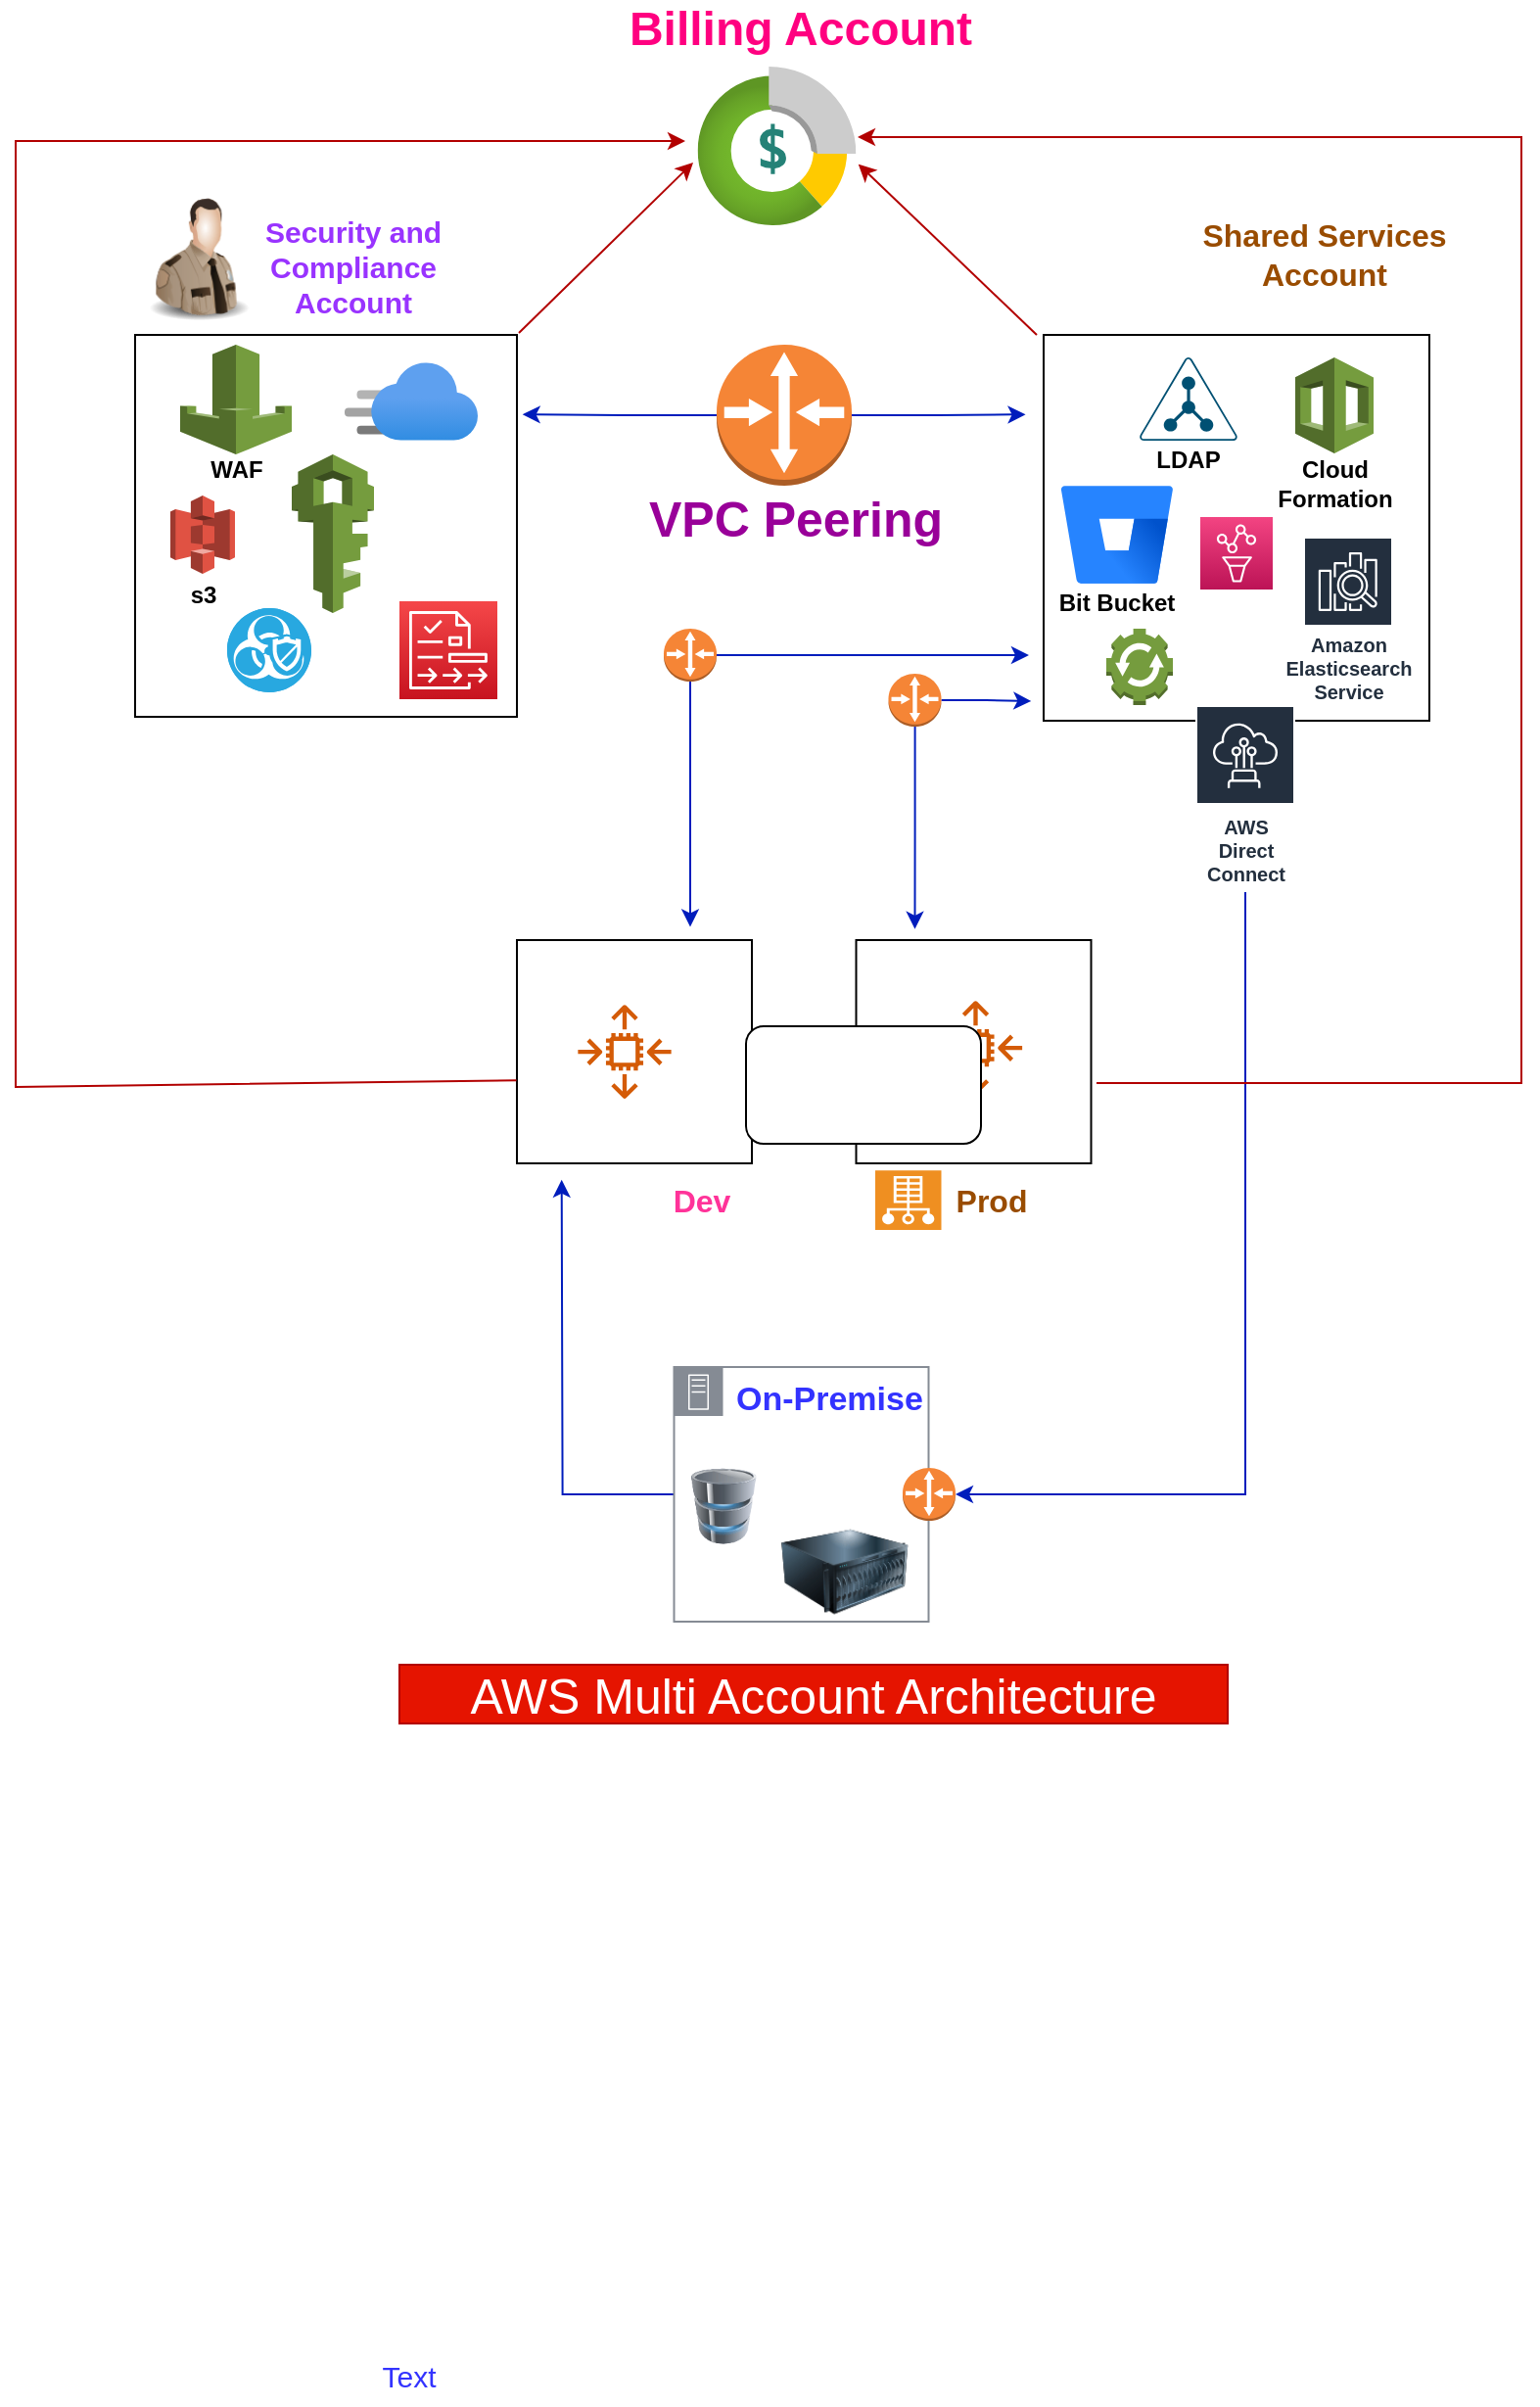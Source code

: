 <mxfile version="20.0.1" type="github">
  <diagram id="prtHgNgQTEPvFCAcTncT" name="Page-1">
    <mxGraphModel dx="2037" dy="1099" grid="0" gridSize="10" guides="1" tooltips="1" connect="1" arrows="1" fold="1" page="1" pageScale="1" pageWidth="827" pageHeight="1169" math="0" shadow="0">
      <root>
        <mxCell id="0" />
        <mxCell id="1" parent="0" />
        <mxCell id="WFpbNeZ7fb5WtR8EpIsN-1" value="" style="whiteSpace=wrap;html=1;aspect=fixed;" parent="1" vertex="1">
          <mxGeometry x="102" y="181" width="195" height="195" as="geometry" />
        </mxCell>
        <mxCell id="WFpbNeZ7fb5WtR8EpIsN-3" value="" style="outlineConnect=0;dashed=0;verticalLabelPosition=bottom;verticalAlign=top;align=center;html=1;shape=mxgraph.aws3.waf;fillColor=#759C3E;gradientColor=none;" parent="1" vertex="1">
          <mxGeometry x="125" y="186" width="57" height="56" as="geometry" />
        </mxCell>
        <mxCell id="WFpbNeZ7fb5WtR8EpIsN-4" value="&lt;b&gt;WAF&lt;/b&gt;" style="text;html=1;strokeColor=none;fillColor=none;align=center;verticalAlign=middle;whiteSpace=wrap;rounded=0;" parent="1" vertex="1">
          <mxGeometry x="123.5" y="235" width="60" height="30" as="geometry" />
        </mxCell>
        <mxCell id="WFpbNeZ7fb5WtR8EpIsN-5" value="" style="outlineConnect=0;dashed=0;verticalLabelPosition=bottom;verticalAlign=top;align=center;html=1;shape=mxgraph.aws3.s3;fillColor=#E05243;gradientColor=none;" parent="1" vertex="1">
          <mxGeometry x="120" y="263" width="33" height="40" as="geometry" />
        </mxCell>
        <mxCell id="WFpbNeZ7fb5WtR8EpIsN-6" value="&lt;b&gt;s3&lt;/b&gt;" style="text;html=1;strokeColor=none;fillColor=none;align=center;verticalAlign=middle;whiteSpace=wrap;rounded=0;" parent="1" vertex="1">
          <mxGeometry x="106.5" y="299" width="60" height="30" as="geometry" />
        </mxCell>
        <mxCell id="WFpbNeZ7fb5WtR8EpIsN-7" value="" style="aspect=fixed;html=1;points=[];align=center;image;fontSize=12;image=img/lib/azure2/app_services/CDN_Profiles.svg;" parent="1" vertex="1">
          <mxGeometry x="209" y="195" width="68" height="40" as="geometry" />
        </mxCell>
        <mxCell id="WFpbNeZ7fb5WtR8EpIsN-11" value="" style="fillColor=#28A8E0;verticalLabelPosition=bottom;sketch=0;html=1;strokeColor=#ffffff;verticalAlign=top;align=center;points=[[0.145,0.145,0],[0.5,0,0],[0.855,0.145,0],[1,0.5,0],[0.855,0.855,0],[0.5,1,0],[0.145,0.855,0],[0,0.5,0]];pointerEvents=1;shape=mxgraph.cisco_safe.compositeIcon;bgIcon=ellipse;resIcon=mxgraph.cisco_safe.capability.anti_virus;" parent="1" vertex="1">
          <mxGeometry x="149" y="320.5" width="43" height="43" as="geometry" />
        </mxCell>
        <mxCell id="WFpbNeZ7fb5WtR8EpIsN-12" value="" style="outlineConnect=0;dashed=0;verticalLabelPosition=bottom;verticalAlign=top;align=center;html=1;shape=mxgraph.aws3.iam;fillColor=#759C3E;gradientColor=none;" parent="1" vertex="1">
          <mxGeometry x="182" y="242" width="42" height="81" as="geometry" />
        </mxCell>
        <mxCell id="WFpbNeZ7fb5WtR8EpIsN-13" value="" style="sketch=0;points=[[0,0,0],[0.25,0,0],[0.5,0,0],[0.75,0,0],[1,0,0],[0,1,0],[0.25,1,0],[0.5,1,0],[0.75,1,0],[1,1,0],[0,0.25,0],[0,0.5,0],[0,0.75,0],[1,0.25,0],[1,0.5,0],[1,0.75,0]];outlineConnect=0;fontColor=#232F3E;gradientColor=#F54749;gradientDirection=north;fillColor=#C7131F;strokeColor=#ffffff;dashed=0;verticalLabelPosition=bottom;verticalAlign=top;align=center;html=1;fontSize=12;fontStyle=0;aspect=fixed;shape=mxgraph.aws4.resourceIcon;resIcon=mxgraph.aws4.audit_manager;" parent="1" vertex="1">
          <mxGeometry x="237" y="317" width="50" height="50" as="geometry" />
        </mxCell>
        <mxCell id="WFpbNeZ7fb5WtR8EpIsN-16" value="" style="aspect=fixed;html=1;points=[];align=center;image;fontSize=12;image=img/lib/azure2/general/Cost_Management_and_Billing.svg;" parent="1" vertex="1">
          <mxGeometry x="389.25" y="44" width="81" height="81" as="geometry" />
        </mxCell>
        <mxCell id="WFpbNeZ7fb5WtR8EpIsN-22" value="&lt;font style=&quot;font-size: 24px;&quot; color=&quot;#FF0080&quot;&gt;&lt;b&gt;Billing Account&lt;/b&gt;&lt;/font&gt;" style="text;html=1;strokeColor=none;fillColor=none;align=center;verticalAlign=middle;whiteSpace=wrap;rounded=0;" parent="1" vertex="1">
          <mxGeometry x="324.25" y="10" width="236" height="30" as="geometry" />
        </mxCell>
        <mxCell id="WFpbNeZ7fb5WtR8EpIsN-23" value="" style="whiteSpace=wrap;html=1;aspect=fixed;" parent="1" vertex="1">
          <mxGeometry x="566" y="181" width="197" height="197" as="geometry" />
        </mxCell>
        <mxCell id="WFpbNeZ7fb5WtR8EpIsN-24" value="" style="shape=image;html=1;verticalAlign=top;verticalLabelPosition=bottom;labelBackgroundColor=#ffffff;imageAspect=0;aspect=fixed;image=https://cdn1.iconfinder.com/data/icons/unicons-line-vol-2/24/data-sharing-128.png" parent="1" vertex="1">
          <mxGeometry x="562.5" y="99" width="82" height="82" as="geometry" />
        </mxCell>
        <mxCell id="WFpbNeZ7fb5WtR8EpIsN-25" value="&lt;font style=&quot;font-size: 15px;&quot; color=&quot;#9933FF&quot;&gt;&lt;b&gt;Security and Compliance Account&lt;/b&gt;&lt;/font&gt;" style="text;html=1;strokeColor=none;fillColor=none;align=center;verticalAlign=middle;whiteSpace=wrap;rounded=0;" parent="1" vertex="1">
          <mxGeometry x="148.5" y="131" width="128.5" height="30" as="geometry" />
        </mxCell>
        <mxCell id="WFpbNeZ7fb5WtR8EpIsN-26" value="&lt;font style=&quot;font-size: 16px;&quot; color=&quot;#994C00&quot;&gt;Shared Services Account&lt;/font&gt;" style="text;html=1;strokeColor=none;fillColor=none;align=center;verticalAlign=middle;whiteSpace=wrap;rounded=0;fontStyle=1" parent="1" vertex="1">
          <mxGeometry x="644.5" y="125" width="128.5" height="30" as="geometry" />
        </mxCell>
        <mxCell id="WFpbNeZ7fb5WtR8EpIsN-28" value="" style="pointerEvents=1;shadow=0;dashed=0;html=1;strokeColor=none;fillColor=#EF8F21;labelPosition=center;verticalLabelPosition=bottom;verticalAlign=top;align=center;outlineConnect=0;shape=mxgraph.veeam.production_site;" parent="1" vertex="1">
          <mxGeometry x="480" y="607.6" width="33.75" height="30.4" as="geometry" />
        </mxCell>
        <mxCell id="WFpbNeZ7fb5WtR8EpIsN-29" value="" style="points=[[0.5,0,0],[0.765,0.48,0],[0.99,0.98,0],[0.5,1,0],[0.01,0.98,0],[0.235,0.48,0]];verticalLabelPosition=bottom;sketch=0;html=1;verticalAlign=top;aspect=fixed;align=center;pointerEvents=1;shape=mxgraph.cisco19.ldap;fillColor=#005073;strokeColor=none;" parent="1" vertex="1">
          <mxGeometry x="615" y="192.5" width="50" height="42.5" as="geometry" />
        </mxCell>
        <mxCell id="WFpbNeZ7fb5WtR8EpIsN-30" value="&lt;b&gt;LDAP&lt;/b&gt;" style="text;html=1;strokeColor=none;fillColor=none;align=center;verticalAlign=middle;whiteSpace=wrap;rounded=0;" parent="1" vertex="1">
          <mxGeometry x="610" y="230" width="60" height="30" as="geometry" />
        </mxCell>
        <mxCell id="WFpbNeZ7fb5WtR8EpIsN-31" value="" style="image;image=img/lib/atlassian/Bitbucket_Logo.svg;" parent="1" vertex="1">
          <mxGeometry x="575" y="258" width="57" height="50" as="geometry" />
        </mxCell>
        <mxCell id="WFpbNeZ7fb5WtR8EpIsN-33" value="" style="outlineConnect=0;dashed=0;verticalLabelPosition=bottom;verticalAlign=top;align=center;html=1;shape=mxgraph.aws3.cloudformation;fillColor=#759C3E;gradientColor=none;" parent="1" vertex="1">
          <mxGeometry x="694.5" y="192.5" width="40" height="49" as="geometry" />
        </mxCell>
        <mxCell id="WFpbNeZ7fb5WtR8EpIsN-34" value="Cloud Formation" style="text;html=1;strokeColor=none;fillColor=none;align=center;verticalAlign=middle;whiteSpace=wrap;rounded=0;fontStyle=1" parent="1" vertex="1">
          <mxGeometry x="684.5" y="241.5" width="60" height="30" as="geometry" />
        </mxCell>
        <mxCell id="WFpbNeZ7fb5WtR8EpIsN-35" value="&lt;b&gt;Bit Bucket&lt;/b&gt;" style="text;html=1;strokeColor=none;fillColor=none;align=center;verticalAlign=middle;whiteSpace=wrap;rounded=0;" parent="1" vertex="1">
          <mxGeometry x="571.25" y="303" width="64.5" height="30" as="geometry" />
        </mxCell>
        <mxCell id="WFpbNeZ7fb5WtR8EpIsN-36" value="" style="sketch=0;points=[[0,0,0],[0.25,0,0],[0.5,0,0],[0.75,0,0],[1,0,0],[0,1,0],[0.25,1,0],[0.5,1,0],[0.75,1,0],[1,1,0],[0,0.25,0],[0,0.5,0],[0,0.75,0],[1,0.25,0],[1,0.5,0],[1,0.75,0]];points=[[0,0,0],[0.25,0,0],[0.5,0,0],[0.75,0,0],[1,0,0],[0,1,0],[0.25,1,0],[0.5,1,0],[0.75,1,0],[1,1,0],[0,0.25,0],[0,0.5,0],[0,0.75,0],[1,0.25,0],[1,0.5,0],[1,0.75,0]];outlineConnect=0;fontColor=#232F3E;gradientColor=#F34482;gradientDirection=north;fillColor=#BC1356;strokeColor=#ffffff;dashed=0;verticalLabelPosition=bottom;verticalAlign=top;align=center;html=1;fontSize=12;fontStyle=0;aspect=fixed;shape=mxgraph.aws4.resourceIcon;resIcon=mxgraph.aws4.managed_service_for_prometheus;" parent="1" vertex="1">
          <mxGeometry x="646" y="274" width="37" height="37" as="geometry" />
        </mxCell>
        <mxCell id="WFpbNeZ7fb5WtR8EpIsN-37" value="Amazon Elasticsearch Service" style="sketch=0;outlineConnect=0;fontColor=#232F3E;gradientColor=none;strokeColor=#ffffff;fillColor=#232F3E;dashed=0;verticalLabelPosition=middle;verticalAlign=bottom;align=center;html=1;whiteSpace=wrap;fontSize=10;fontStyle=1;spacing=3;shape=mxgraph.aws4.productIcon;prIcon=mxgraph.aws4.elasticsearch_service;" parent="1" vertex="1">
          <mxGeometry x="698.5" y="284" width="46" height="89" as="geometry" />
        </mxCell>
        <mxCell id="WFpbNeZ7fb5WtR8EpIsN-38" value="" style="outlineConnect=0;dashed=0;verticalLabelPosition=bottom;verticalAlign=top;align=center;html=1;shape=mxgraph.aws3.automation;fillColor=#759C3E;gradientColor=none;" parent="1" vertex="1">
          <mxGeometry x="598" y="331" width="34" height="39" as="geometry" />
        </mxCell>
        <mxCell id="WFpbNeZ7fb5WtR8EpIsN-39" value="" style="image;html=1;image=img/lib/clip_art/people/Security_Man_128x128.png" parent="1" vertex="1">
          <mxGeometry x="102" y="106" width="65" height="72" as="geometry" />
        </mxCell>
        <mxCell id="WFpbNeZ7fb5WtR8EpIsN-40" value="" style="rounded=0;whiteSpace=wrap;html=1;" parent="1" vertex="1">
          <mxGeometry x="470.25" y="490" width="120" height="114" as="geometry" />
        </mxCell>
        <mxCell id="WFpbNeZ7fb5WtR8EpIsN-42" value="&lt;font style=&quot;font-size: 16px;&quot; color=&quot;#994C00&quot;&gt;Prod&lt;/font&gt;" style="text;html=1;strokeColor=none;fillColor=none;align=center;verticalAlign=middle;whiteSpace=wrap;rounded=0;fontStyle=1" parent="1" vertex="1">
          <mxGeometry x="475" y="607.6" width="128.5" height="30" as="geometry" />
        </mxCell>
        <mxCell id="WFpbNeZ7fb5WtR8EpIsN-43" value="" style="sketch=0;outlineConnect=0;fontColor=#232F3E;gradientColor=none;fillColor=#D45B07;strokeColor=none;dashed=0;verticalLabelPosition=bottom;verticalAlign=top;align=center;html=1;fontSize=12;fontStyle=0;aspect=fixed;pointerEvents=1;shape=mxgraph.aws4.auto_scaling2;" parent="1" vertex="1">
          <mxGeometry x="507.25" y="521" width="48" height="48" as="geometry" />
        </mxCell>
        <mxCell id="WFpbNeZ7fb5WtR8EpIsN-44" value="" style="rounded=0;whiteSpace=wrap;html=1;" parent="1" vertex="1">
          <mxGeometry x="297" y="490" width="120" height="114" as="geometry" />
        </mxCell>
        <mxCell id="WFpbNeZ7fb5WtR8EpIsN-45" value="" style="shape=image;html=1;verticalAlign=top;verticalLabelPosition=bottom;labelBackgroundColor=#ffffff;imageAspect=0;aspect=fixed;image=https://cdn0.iconfinder.com/data/icons/communication-technology/500/code_brackets-128.png;fontSize=16;" parent="1" vertex="1">
          <mxGeometry x="324" y="590" width="66" height="66" as="geometry" />
        </mxCell>
        <mxCell id="WFpbNeZ7fb5WtR8EpIsN-46" value="&lt;font style=&quot;font-size: 16px;&quot; color=&quot;#FF3399&quot;&gt;Dev&lt;/font&gt;" style="text;html=1;strokeColor=none;fillColor=none;align=center;verticalAlign=middle;whiteSpace=wrap;rounded=0;fontStyle=1" parent="1" vertex="1">
          <mxGeometry x="335" y="608" width="113" height="30" as="geometry" />
        </mxCell>
        <mxCell id="WFpbNeZ7fb5WtR8EpIsN-48" value="" style="sketch=0;outlineConnect=0;fontColor=#232F3E;gradientColor=none;fillColor=#D45B07;strokeColor=none;dashed=0;verticalLabelPosition=bottom;verticalAlign=top;align=center;html=1;fontSize=12;fontStyle=0;aspect=fixed;pointerEvents=1;shape=mxgraph.aws4.auto_scaling2;" parent="1" vertex="1">
          <mxGeometry x="328" y="523" width="48" height="48" as="geometry" />
        </mxCell>
        <mxCell id="WFpbNeZ7fb5WtR8EpIsN-79" style="edgeStyle=orthogonalEdgeStyle;rounded=0;orthogonalLoop=1;jettySize=auto;html=1;fontSize=17;fontColor=#990099;fillColor=#0050ef;strokeColor=#001DBC;" parent="1" source="WFpbNeZ7fb5WtR8EpIsN-49" edge="1">
          <mxGeometry relative="1" as="geometry">
            <mxPoint x="319.846" y="612.385" as="targetPoint" />
          </mxGeometry>
        </mxCell>
        <mxCell id="WFpbNeZ7fb5WtR8EpIsN-49" value="&lt;b&gt;&lt;font style=&quot;font-size: 17px;&quot; color=&quot;#3333FF&quot;&gt;On-Premise&lt;/font&gt;&lt;/b&gt;" style="sketch=0;outlineConnect=0;gradientColor=none;html=1;whiteSpace=wrap;fontSize=12;fontStyle=0;shape=mxgraph.aws4.group;grIcon=mxgraph.aws4.group_on_premise;strokeColor=#858B94;fillColor=none;verticalAlign=top;align=left;spacingLeft=30;fontColor=#858B94;dashed=0;" parent="1" vertex="1">
          <mxGeometry x="377.25" y="708" width="130" height="130" as="geometry" />
        </mxCell>
        <mxCell id="WFpbNeZ7fb5WtR8EpIsN-50" value="" style="endArrow=classic;html=1;rounded=0;fontSize=15;fontColor=#3333FF;fillColor=#e51400;strokeColor=#B20000;" parent="1" edge="1">
          <mxGeometry width="50" height="50" relative="1" as="geometry">
            <mxPoint x="298" y="180" as="sourcePoint" />
            <mxPoint x="387" y="93" as="targetPoint" />
          </mxGeometry>
        </mxCell>
        <mxCell id="WFpbNeZ7fb5WtR8EpIsN-51" value="" style="endArrow=classic;html=1;rounded=0;fontSize=15;fontColor=#3333FF;entryX=1.014;entryY=0.615;entryDx=0;entryDy=0;entryPerimeter=0;exitX=0;exitY=1;exitDx=0;exitDy=0;fillColor=#e51400;strokeColor=#B20000;" parent="1" source="WFpbNeZ7fb5WtR8EpIsN-24" target="WFpbNeZ7fb5WtR8EpIsN-16" edge="1">
          <mxGeometry width="50" height="50" relative="1" as="geometry">
            <mxPoint x="429" y="488" as="sourcePoint" />
            <mxPoint x="479" y="438" as="targetPoint" />
          </mxGeometry>
        </mxCell>
        <mxCell id="WFpbNeZ7fb5WtR8EpIsN-74" style="edgeStyle=orthogonalEdgeStyle;rounded=0;orthogonalLoop=1;jettySize=auto;html=1;exitX=1;exitY=0.5;exitDx=0;exitDy=0;exitPerimeter=0;fontSize=25;fontColor=#3333FF;fillColor=#0050ef;strokeColor=#001DBC;" parent="1" source="WFpbNeZ7fb5WtR8EpIsN-54" edge="1">
          <mxGeometry relative="1" as="geometry">
            <mxPoint x="556.769" y="221.615" as="targetPoint" />
          </mxGeometry>
        </mxCell>
        <mxCell id="WFpbNeZ7fb5WtR8EpIsN-75" style="edgeStyle=orthogonalEdgeStyle;rounded=0;orthogonalLoop=1;jettySize=auto;html=1;exitX=0;exitY=0.5;exitDx=0;exitDy=0;exitPerimeter=0;fontSize=25;fontColor=#3333FF;fillColor=#0050ef;strokeColor=#001DBC;" parent="1" source="WFpbNeZ7fb5WtR8EpIsN-54" edge="1">
          <mxGeometry relative="1" as="geometry">
            <mxPoint x="299.846" y="221.615" as="targetPoint" />
          </mxGeometry>
        </mxCell>
        <mxCell id="WFpbNeZ7fb5WtR8EpIsN-54" value="" style="outlineConnect=0;dashed=0;verticalLabelPosition=bottom;verticalAlign=top;align=center;html=1;shape=mxgraph.aws3.router;fillColor=#F58536;gradientColor=none;fontSize=15;fontColor=#3333FF;" parent="1" vertex="1">
          <mxGeometry x="399" y="186" width="69" height="72" as="geometry" />
        </mxCell>
        <mxCell id="WFpbNeZ7fb5WtR8EpIsN-59" style="edgeStyle=orthogonalEdgeStyle;rounded=0;orthogonalLoop=1;jettySize=auto;html=1;fontSize=15;fontColor=#3333FF;fillColor=#0050ef;strokeColor=#001DBC;" parent="1" source="WFpbNeZ7fb5WtR8EpIsN-58" edge="1">
          <mxGeometry relative="1" as="geometry">
            <mxPoint x="385.5" y="483.235" as="targetPoint" />
          </mxGeometry>
        </mxCell>
        <mxCell id="WFpbNeZ7fb5WtR8EpIsN-60" style="edgeStyle=orthogonalEdgeStyle;rounded=0;orthogonalLoop=1;jettySize=auto;html=1;fontSize=15;fontColor=#3333FF;fillColor=#0050ef;strokeColor=#001DBC;" parent="1" source="WFpbNeZ7fb5WtR8EpIsN-58" edge="1">
          <mxGeometry relative="1" as="geometry">
            <mxPoint x="558.471" y="344.5" as="targetPoint" />
          </mxGeometry>
        </mxCell>
        <mxCell id="WFpbNeZ7fb5WtR8EpIsN-58" value="" style="outlineConnect=0;dashed=0;verticalLabelPosition=bottom;verticalAlign=top;align=center;html=1;shape=mxgraph.aws3.router;fillColor=#F58536;gradientColor=none;fontSize=15;fontColor=#3333FF;" parent="1" vertex="1">
          <mxGeometry x="372" y="331" width="27" height="27" as="geometry" />
        </mxCell>
        <mxCell id="WFpbNeZ7fb5WtR8EpIsN-62" style="edgeStyle=orthogonalEdgeStyle;rounded=0;orthogonalLoop=1;jettySize=auto;html=1;fontSize=15;fontColor=#3333FF;fillColor=#0050ef;strokeColor=#001DBC;" parent="1" source="WFpbNeZ7fb5WtR8EpIsN-61" edge="1">
          <mxGeometry relative="1" as="geometry">
            <mxPoint x="500.25" y="484.412" as="targetPoint" />
          </mxGeometry>
        </mxCell>
        <mxCell id="WFpbNeZ7fb5WtR8EpIsN-63" style="edgeStyle=orthogonalEdgeStyle;rounded=0;orthogonalLoop=1;jettySize=auto;html=1;exitX=1;exitY=0.5;exitDx=0;exitDy=0;exitPerimeter=0;fontSize=15;fontColor=#3333FF;fillColor=#0050ef;strokeColor=#001DBC;" parent="1" source="WFpbNeZ7fb5WtR8EpIsN-61" edge="1">
          <mxGeometry relative="1" as="geometry">
            <mxPoint x="559.647" y="367.941" as="targetPoint" />
          </mxGeometry>
        </mxCell>
        <mxCell id="WFpbNeZ7fb5WtR8EpIsN-61" value="" style="outlineConnect=0;dashed=0;verticalLabelPosition=bottom;verticalAlign=top;align=center;html=1;shape=mxgraph.aws3.router;fillColor=#F58536;gradientColor=none;fontSize=15;fontColor=#3333FF;" parent="1" vertex="1">
          <mxGeometry x="486.75" y="354" width="27" height="27" as="geometry" />
        </mxCell>
        <mxCell id="WFpbNeZ7fb5WtR8EpIsN-66" style="edgeStyle=orthogonalEdgeStyle;rounded=0;orthogonalLoop=1;jettySize=auto;html=1;entryX=1;entryY=0.5;entryDx=0;entryDy=0;entryPerimeter=0;fontSize=15;fontColor=#3333FF;fillColor=#0050ef;strokeColor=#001DBC;" parent="1" source="WFpbNeZ7fb5WtR8EpIsN-64" target="WFpbNeZ7fb5WtR8EpIsN-65" edge="1">
          <mxGeometry relative="1" as="geometry">
            <Array as="points">
              <mxPoint x="669" y="773" />
            </Array>
          </mxGeometry>
        </mxCell>
        <mxCell id="WFpbNeZ7fb5WtR8EpIsN-64" value="AWS Direct Connect" style="sketch=0;outlineConnect=0;fontColor=#232F3E;gradientColor=none;strokeColor=#ffffff;fillColor=#232F3E;dashed=0;verticalLabelPosition=middle;verticalAlign=bottom;align=center;html=1;whiteSpace=wrap;fontSize=10;fontStyle=1;spacing=3;shape=mxgraph.aws4.productIcon;prIcon=mxgraph.aws4.direct_connect;" parent="1" vertex="1">
          <mxGeometry x="643.5" y="370" width="51" height="95.5" as="geometry" />
        </mxCell>
        <mxCell id="WFpbNeZ7fb5WtR8EpIsN-65" value="" style="outlineConnect=0;dashed=0;verticalLabelPosition=bottom;verticalAlign=top;align=center;html=1;shape=mxgraph.aws3.router;fillColor=#F58536;gradientColor=none;fontSize=15;fontColor=#3333FF;" parent="1" vertex="1">
          <mxGeometry x="494" y="759.5" width="27" height="27" as="geometry" />
        </mxCell>
        <mxCell id="WFpbNeZ7fb5WtR8EpIsN-67" value="" style="image;html=1;image=img/lib/clip_art/computers/Database_128x128.png;fontSize=15;fontColor=#3333FF;" parent="1" vertex="1">
          <mxGeometry x="386" y="757" width="33.25" height="44" as="geometry" />
        </mxCell>
        <mxCell id="WFpbNeZ7fb5WtR8EpIsN-68" value="" style="image;html=1;image=img/lib/clip_art/computers/Server_128x128.png;fontSize=15;fontColor=#3333FF;" parent="1" vertex="1">
          <mxGeometry x="432" y="777" width="65" height="71" as="geometry" />
        </mxCell>
        <mxCell id="WFpbNeZ7fb5WtR8EpIsN-69" value="Text" style="text;html=1;strokeColor=none;fillColor=none;align=center;verticalAlign=middle;whiteSpace=wrap;rounded=0;fontSize=15;fontColor=#3333FF;" parent="1" vertex="1">
          <mxGeometry x="212.15" y="1207.77" width="60" height="30" as="geometry" />
        </mxCell>
        <mxCell id="WFpbNeZ7fb5WtR8EpIsN-70" value="&lt;font style=&quot;font-size: 25px;&quot;&gt;AWS Multi Account Architecture&lt;/font&gt;" style="text;html=1;strokeColor=#B20000;fillColor=#e51400;align=center;verticalAlign=middle;whiteSpace=wrap;rounded=0;fontSize=15;fontColor=#ffffff;" parent="1" vertex="1">
          <mxGeometry x="237" y="860" width="423" height="30" as="geometry" />
        </mxCell>
        <mxCell id="WFpbNeZ7fb5WtR8EpIsN-73" value="&lt;font color=&quot;#990099&quot;&gt;&lt;b&gt;VPC Peering&lt;/b&gt;&lt;/font&gt;" style="text;html=1;strokeColor=none;fillColor=none;align=center;verticalAlign=middle;whiteSpace=wrap;rounded=0;fontSize=25;fontColor=#3333FF;" parent="1" vertex="1">
          <mxGeometry x="355" y="260" width="168.87" height="27" as="geometry" />
        </mxCell>
        <mxCell id="WFpbNeZ7fb5WtR8EpIsN-76" value="" style="endArrow=classic;html=1;rounded=0;fontSize=25;fontColor=#009900;exitX=-0.002;exitY=0.628;exitDx=0;exitDy=0;exitPerimeter=0;fillColor=#e51400;strokeColor=#B20000;" parent="1" source="WFpbNeZ7fb5WtR8EpIsN-44" edge="1">
          <mxGeometry width="50" height="50" relative="1" as="geometry">
            <mxPoint x="482" y="619" as="sourcePoint" />
            <mxPoint x="383" y="82" as="targetPoint" />
            <Array as="points">
              <mxPoint x="41" y="565" />
              <mxPoint x="41" y="82" />
            </Array>
          </mxGeometry>
        </mxCell>
        <mxCell id="WFpbNeZ7fb5WtR8EpIsN-77" value="" style="endArrow=classic;html=1;rounded=0;fontSize=25;fontColor=#009900;fillColor=#e51400;strokeColor=#B20000;" parent="1" edge="1">
          <mxGeometry width="50" height="50" relative="1" as="geometry">
            <mxPoint x="593" y="563" as="sourcePoint" />
            <mxPoint x="471" y="80" as="targetPoint" />
            <Array as="points">
              <mxPoint x="810" y="563" />
              <mxPoint x="810" y="80" />
            </Array>
          </mxGeometry>
        </mxCell>
        <mxCell id="CecG4JjJ7WLDu2XlU9ee-1" value="" style="rounded=1;whiteSpace=wrap;html=1;fontSize=24;fontColor=#994C00;" vertex="1" parent="1">
          <mxGeometry x="414" y="534" width="120" height="60" as="geometry" />
        </mxCell>
      </root>
    </mxGraphModel>
  </diagram>
</mxfile>
